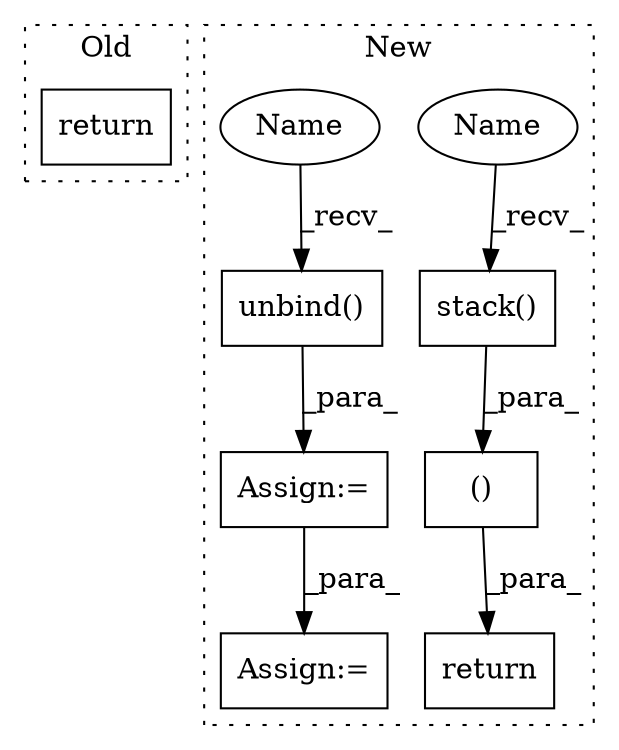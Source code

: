 digraph G {
subgraph cluster0 {
1 [label="return" a="93" s="17888" l="7" shape="box"];
label = "Old";
style="dotted";
}
subgraph cluster1 {
2 [label="unbind()" a="75" s="18462,18492" l="13,1" shape="box"];
3 [label="Assign:=" a="68" s="18665" l="3" shape="box"];
4 [label="stack()" a="75" s="18942,18963" l="12,8" shape="box"];
5 [label="()" a="54" s="19011" l="35" shape="box"];
6 [label="Assign:=" a="68" s="18547" l="3" shape="box"];
7 [label="return" a="93" s="18981" l="7" shape="box"];
8 [label="Name" a="87" s="18942" l="5" shape="ellipse"];
9 [label="Name" a="87" s="18462" l="5" shape="ellipse"];
label = "New";
style="dotted";
}
2 -> 6 [label="_para_"];
4 -> 5 [label="_para_"];
5 -> 7 [label="_para_"];
6 -> 3 [label="_para_"];
8 -> 4 [label="_recv_"];
9 -> 2 [label="_recv_"];
}